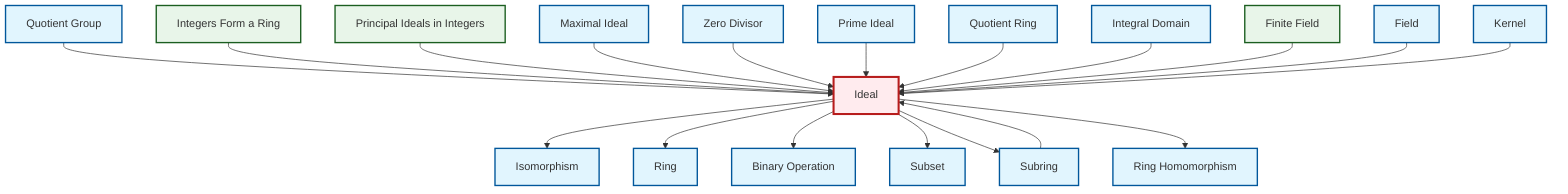 graph TD
    classDef definition fill:#e1f5fe,stroke:#01579b,stroke-width:2px
    classDef theorem fill:#f3e5f5,stroke:#4a148c,stroke-width:2px
    classDef axiom fill:#fff3e0,stroke:#e65100,stroke-width:2px
    classDef example fill:#e8f5e9,stroke:#1b5e20,stroke-width:2px
    classDef current fill:#ffebee,stroke:#b71c1c,stroke-width:3px
    def-binary-operation["Binary Operation"]:::definition
    def-subset["Subset"]:::definition
    ex-principal-ideal["Principal Ideals in Integers"]:::example
    def-quotient-group["Quotient Group"]:::definition
    ex-finite-field["Finite Field"]:::example
    def-maximal-ideal["Maximal Ideal"]:::definition
    def-ideal["Ideal"]:::definition
    def-integral-domain["Integral Domain"]:::definition
    def-ring-homomorphism["Ring Homomorphism"]:::definition
    def-prime-ideal["Prime Ideal"]:::definition
    def-subring["Subring"]:::definition
    def-zero-divisor["Zero Divisor"]:::definition
    ex-integers-ring["Integers Form a Ring"]:::example
    def-quotient-ring["Quotient Ring"]:::definition
    def-isomorphism["Isomorphism"]:::definition
    def-field["Field"]:::definition
    def-ring["Ring"]:::definition
    def-kernel["Kernel"]:::definition
    def-subring --> def-ideal
    def-ideal --> def-isomorphism
    def-ideal --> def-ring
    def-quotient-group --> def-ideal
    ex-integers-ring --> def-ideal
    ex-principal-ideal --> def-ideal
    def-maximal-ideal --> def-ideal
    def-ideal --> def-binary-operation
    def-ideal --> def-subset
    def-zero-divisor --> def-ideal
    def-prime-ideal --> def-ideal
    def-quotient-ring --> def-ideal
    def-integral-domain --> def-ideal
    ex-finite-field --> def-ideal
    def-ideal --> def-subring
    def-field --> def-ideal
    def-kernel --> def-ideal
    def-ideal --> def-ring-homomorphism
    class def-ideal current